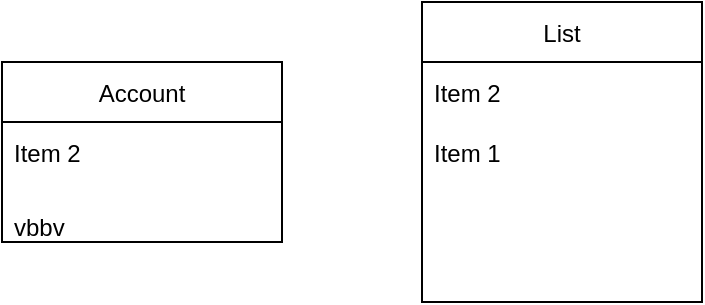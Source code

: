 <mxfile version="15.8.6" type="github">
  <diagram id="n7sT-cPwOJo2JR62rzQ2" name="Page-1">
    <mxGraphModel dx="782" dy="436" grid="1" gridSize="10" guides="1" tooltips="1" connect="1" arrows="1" fold="1" page="1" pageScale="1" pageWidth="827" pageHeight="1169" math="0" shadow="0">
      <root>
        <mxCell id="0" />
        <mxCell id="1" parent="0" />
        <mxCell id="rLuT7IHVBN0dpx2LYThY-1" value="Account" style="swimlane;fontStyle=0;childLayout=stackLayout;horizontal=1;startSize=30;horizontalStack=0;resizeParent=1;resizeParentMax=0;resizeLast=0;collapsible=1;marginBottom=0;" vertex="1" parent="1">
          <mxGeometry x="330" y="460" width="140" height="90" as="geometry" />
        </mxCell>
        <mxCell id="rLuT7IHVBN0dpx2LYThY-3" value="Item 2" style="text;strokeColor=none;fillColor=none;align=left;verticalAlign=middle;spacingLeft=4;spacingRight=4;overflow=hidden;points=[[0,0.5],[1,0.5]];portConstraint=eastwest;rotatable=0;" vertex="1" parent="rLuT7IHVBN0dpx2LYThY-1">
          <mxGeometry y="30" width="140" height="30" as="geometry" />
        </mxCell>
        <mxCell id="rLuT7IHVBN0dpx2LYThY-4" value="&#xa;vbbv" style="text;strokeColor=none;fillColor=none;align=left;verticalAlign=middle;spacingLeft=4;spacingRight=4;overflow=hidden;points=[[0,0.5],[1,0.5]];portConstraint=eastwest;rotatable=0;" vertex="1" parent="rLuT7IHVBN0dpx2LYThY-1">
          <mxGeometry y="60" width="140" height="30" as="geometry" />
        </mxCell>
        <mxCell id="rLuT7IHVBN0dpx2LYThY-6" value="List" style="swimlane;fontStyle=0;childLayout=stackLayout;horizontal=1;startSize=30;horizontalStack=0;resizeParent=1;resizeParentMax=0;resizeLast=0;collapsible=1;marginBottom=0;" vertex="1" parent="1">
          <mxGeometry x="540" y="430" width="140" height="150" as="geometry" />
        </mxCell>
        <mxCell id="rLuT7IHVBN0dpx2LYThY-8" value="Item 2" style="text;strokeColor=none;fillColor=none;align=left;verticalAlign=middle;spacingLeft=4;spacingRight=4;overflow=hidden;points=[[0,0.5],[1,0.5]];portConstraint=eastwest;rotatable=0;" vertex="1" parent="rLuT7IHVBN0dpx2LYThY-6">
          <mxGeometry y="30" width="140" height="30" as="geometry" />
        </mxCell>
        <mxCell id="rLuT7IHVBN0dpx2LYThY-7" value="Item 1" style="text;strokeColor=none;fillColor=none;align=left;verticalAlign=middle;spacingLeft=4;spacingRight=4;overflow=hidden;points=[[0,0.5],[1,0.5]];portConstraint=eastwest;rotatable=0;" vertex="1" parent="rLuT7IHVBN0dpx2LYThY-6">
          <mxGeometry y="60" width="140" height="30" as="geometry" />
        </mxCell>
        <mxCell id="rLuT7IHVBN0dpx2LYThY-10" style="text;strokeColor=none;fillColor=none;align=left;verticalAlign=middle;spacingLeft=4;spacingRight=4;overflow=hidden;points=[[0,0.5],[1,0.5]];portConstraint=eastwest;rotatable=0;" vertex="1" parent="rLuT7IHVBN0dpx2LYThY-6">
          <mxGeometry y="90" width="140" height="30" as="geometry" />
        </mxCell>
        <mxCell id="rLuT7IHVBN0dpx2LYThY-11" style="text;strokeColor=none;fillColor=none;align=left;verticalAlign=middle;spacingLeft=4;spacingRight=4;overflow=hidden;points=[[0,0.5],[1,0.5]];portConstraint=eastwest;rotatable=0;" vertex="1" parent="rLuT7IHVBN0dpx2LYThY-6">
          <mxGeometry y="120" width="140" height="30" as="geometry" />
        </mxCell>
      </root>
    </mxGraphModel>
  </diagram>
</mxfile>
